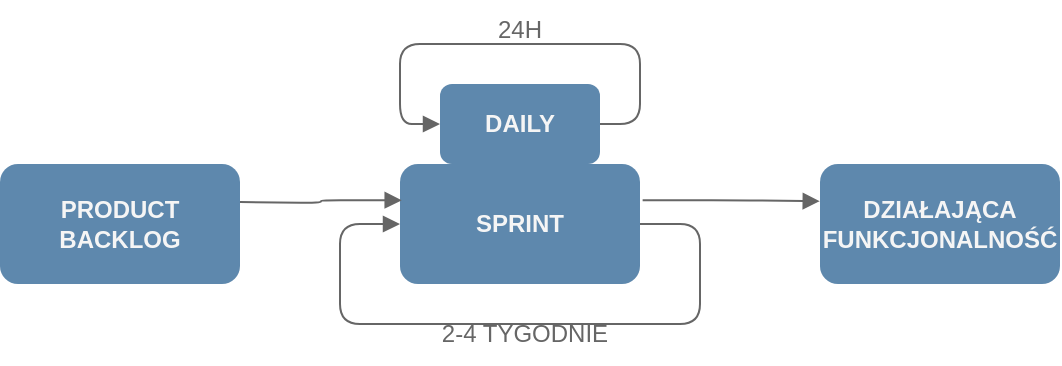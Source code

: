 <mxfile version="15.8.5" type="device"><diagram id="EJ608qUtqGQkngK3u9mG" name="Page-1"><mxGraphModel dx="982" dy="539" grid="1" gridSize="10" guides="1" tooltips="1" connect="1" arrows="1" fold="1" page="1" pageScale="1" pageWidth="827" pageHeight="1169" math="0" shadow="0"><root><mxCell id="0"/><mxCell id="1" parent="0"/><mxCell id="B2ecz4nCAjPHPAZNJwpK-1" value="&lt;b&gt;DAILY&lt;/b&gt;" style="rounded=1;whiteSpace=wrap;html=1;strokeColor=none;fillColor=#5E88AD;glass=0;fontColor=#F5F5F5;" vertex="1" parent="1"><mxGeometry x="270" y="690" width="80" height="40" as="geometry"/></mxCell><mxCell id="B2ecz4nCAjPHPAZNJwpK-2" style="edgeStyle=orthogonalEdgeStyle;rounded=1;orthogonalLoop=1;jettySize=auto;html=1;fontColor=#AEB87B;strokeColor=#666666;endArrow=block;endFill=1;exitX=1;exitY=0.5;exitDx=0;exitDy=0;entryX=0;entryY=0.5;entryDx=0;entryDy=0;" edge="1" parent="1" source="B2ecz4nCAjPHPAZNJwpK-1" target="B2ecz4nCAjPHPAZNJwpK-1"><mxGeometry relative="1" as="geometry"><mxPoint x="250" y="710" as="targetPoint"/><Array as="points"><mxPoint x="370" y="710"/><mxPoint x="370" y="670"/><mxPoint x="250" y="670"/><mxPoint x="250" y="710"/></Array><mxPoint x="446" y="585" as="sourcePoint"/></mxGeometry></mxCell><mxCell id="B2ecz4nCAjPHPAZNJwpK-3" value="24H" style="text;html=1;strokeColor=none;fillColor=none;align=center;verticalAlign=middle;whiteSpace=wrap;rounded=0;fontColor=#666666;" vertex="1" parent="1"><mxGeometry x="280" y="648" width="60" height="30" as="geometry"/></mxCell><mxCell id="B2ecz4nCAjPHPAZNJwpK-4" value="&lt;b&gt;SPRINT&lt;br&gt;&lt;/b&gt;" style="rounded=1;whiteSpace=wrap;html=1;strokeColor=none;fillColor=#5E88AD;glass=0;fontColor=#F5F5F5;" vertex="1" parent="1"><mxGeometry x="250" y="730" width="120" height="60" as="geometry"/></mxCell><mxCell id="B2ecz4nCAjPHPAZNJwpK-5" style="edgeStyle=orthogonalEdgeStyle;rounded=1;orthogonalLoop=1;jettySize=auto;html=1;fontColor=#AEB87B;strokeColor=#666666;endArrow=block;endFill=1;exitX=1;exitY=0.5;exitDx=0;exitDy=0;entryX=0;entryY=0.5;entryDx=0;entryDy=0;" edge="1" parent="1" source="B2ecz4nCAjPHPAZNJwpK-4" target="B2ecz4nCAjPHPAZNJwpK-4"><mxGeometry relative="1" as="geometry"><mxPoint x="322" y="700" as="targetPoint"/><Array as="points"><mxPoint x="400" y="760"/><mxPoint x="400" y="810"/><mxPoint x="220" y="810"/><mxPoint x="220" y="760"/></Array><mxPoint x="362" y="720" as="sourcePoint"/></mxGeometry></mxCell><mxCell id="B2ecz4nCAjPHPAZNJwpK-6" value="2-4 TYGODNIE" style="text;html=1;strokeColor=none;fillColor=none;align=center;verticalAlign=middle;whiteSpace=wrap;rounded=0;fontColor=#666666;" vertex="1" parent="1"><mxGeometry x="262.5" y="800" width="99" height="30" as="geometry"/></mxCell><mxCell id="B2ecz4nCAjPHPAZNJwpK-7" value="&lt;b&gt;PRODUCT BACKLOG&lt;br&gt;&lt;/b&gt;" style="rounded=1;whiteSpace=wrap;html=1;strokeColor=none;fillColor=#5E88AD;glass=0;fontColor=#F5F5F5;" vertex="1" parent="1"><mxGeometry x="50" y="730" width="120" height="60" as="geometry"/></mxCell><mxCell id="B2ecz4nCAjPHPAZNJwpK-8" value="&lt;b&gt;DZIAŁAJĄCA FUNKCJONALNOŚĆ&lt;br&gt;&lt;/b&gt;" style="rounded=1;whiteSpace=wrap;html=1;strokeColor=none;fillColor=#5E88AD;glass=0;fontColor=#F5F5F5;" vertex="1" parent="1"><mxGeometry x="460" y="730" width="120" height="60" as="geometry"/></mxCell><mxCell id="B2ecz4nCAjPHPAZNJwpK-9" style="edgeStyle=orthogonalEdgeStyle;rounded=1;orthogonalLoop=1;jettySize=auto;html=1;fontColor=#AEB87B;strokeColor=#666666;endArrow=block;endFill=1;entryX=0.007;entryY=0.302;entryDx=0;entryDy=0;entryPerimeter=0;" edge="1" parent="1" target="B2ecz4nCAjPHPAZNJwpK-4"><mxGeometry relative="1" as="geometry"><mxPoint x="260" y="770" as="targetPoint"/><Array as="points"/><mxPoint x="170" y="749" as="sourcePoint"/></mxGeometry></mxCell><mxCell id="B2ecz4nCAjPHPAZNJwpK-10" style="edgeStyle=orthogonalEdgeStyle;rounded=1;orthogonalLoop=1;jettySize=auto;html=1;fontColor=#AEB87B;strokeColor=#666666;endArrow=block;endFill=1;exitX=1.011;exitY=0.302;exitDx=0;exitDy=0;exitPerimeter=0;entryX=-0.001;entryY=0.31;entryDx=0;entryDy=0;entryPerimeter=0;" edge="1" parent="1" source="B2ecz4nCAjPHPAZNJwpK-4" target="B2ecz4nCAjPHPAZNJwpK-8"><mxGeometry relative="1" as="geometry"><mxPoint x="440" y="748" as="targetPoint"/><Array as="points"/><mxPoint x="180" y="759" as="sourcePoint"/></mxGeometry></mxCell></root></mxGraphModel></diagram></mxfile>